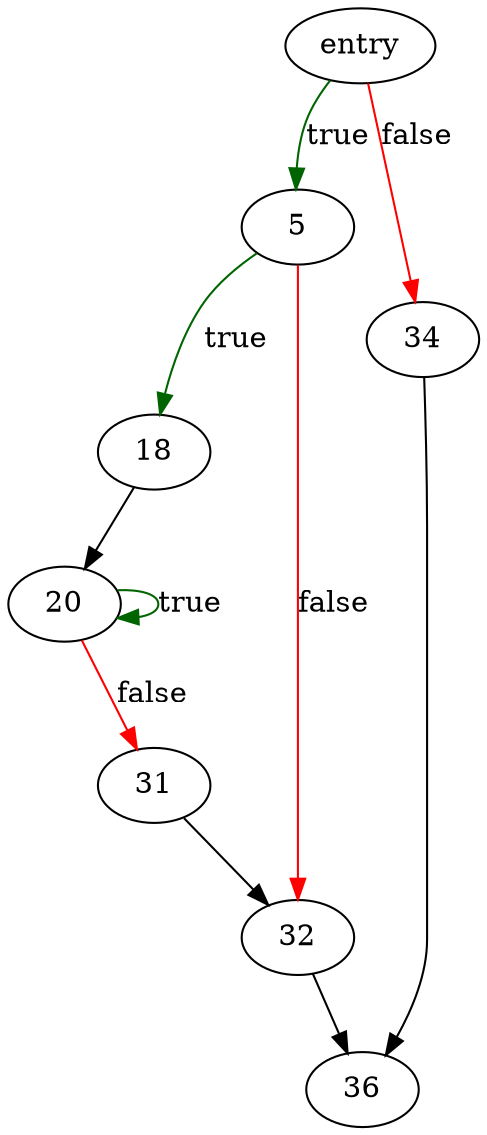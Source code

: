 digraph "mbslen" {
	// Node definitions.
	1 [label=entry];
	5;
	18;
	20;
	31;
	32;
	34;
	36;

	// Edge definitions.
	1 -> 5 [
		color=darkgreen
		label=true
	];
	1 -> 34 [
		color=red
		label=false
	];
	5 -> 18 [
		color=darkgreen
		label=true
	];
	5 -> 32 [
		color=red
		label=false
	];
	18 -> 20;
	20 -> 20 [
		color=darkgreen
		label=true
	];
	20 -> 31 [
		color=red
		label=false
	];
	31 -> 32;
	32 -> 36;
	34 -> 36;
}